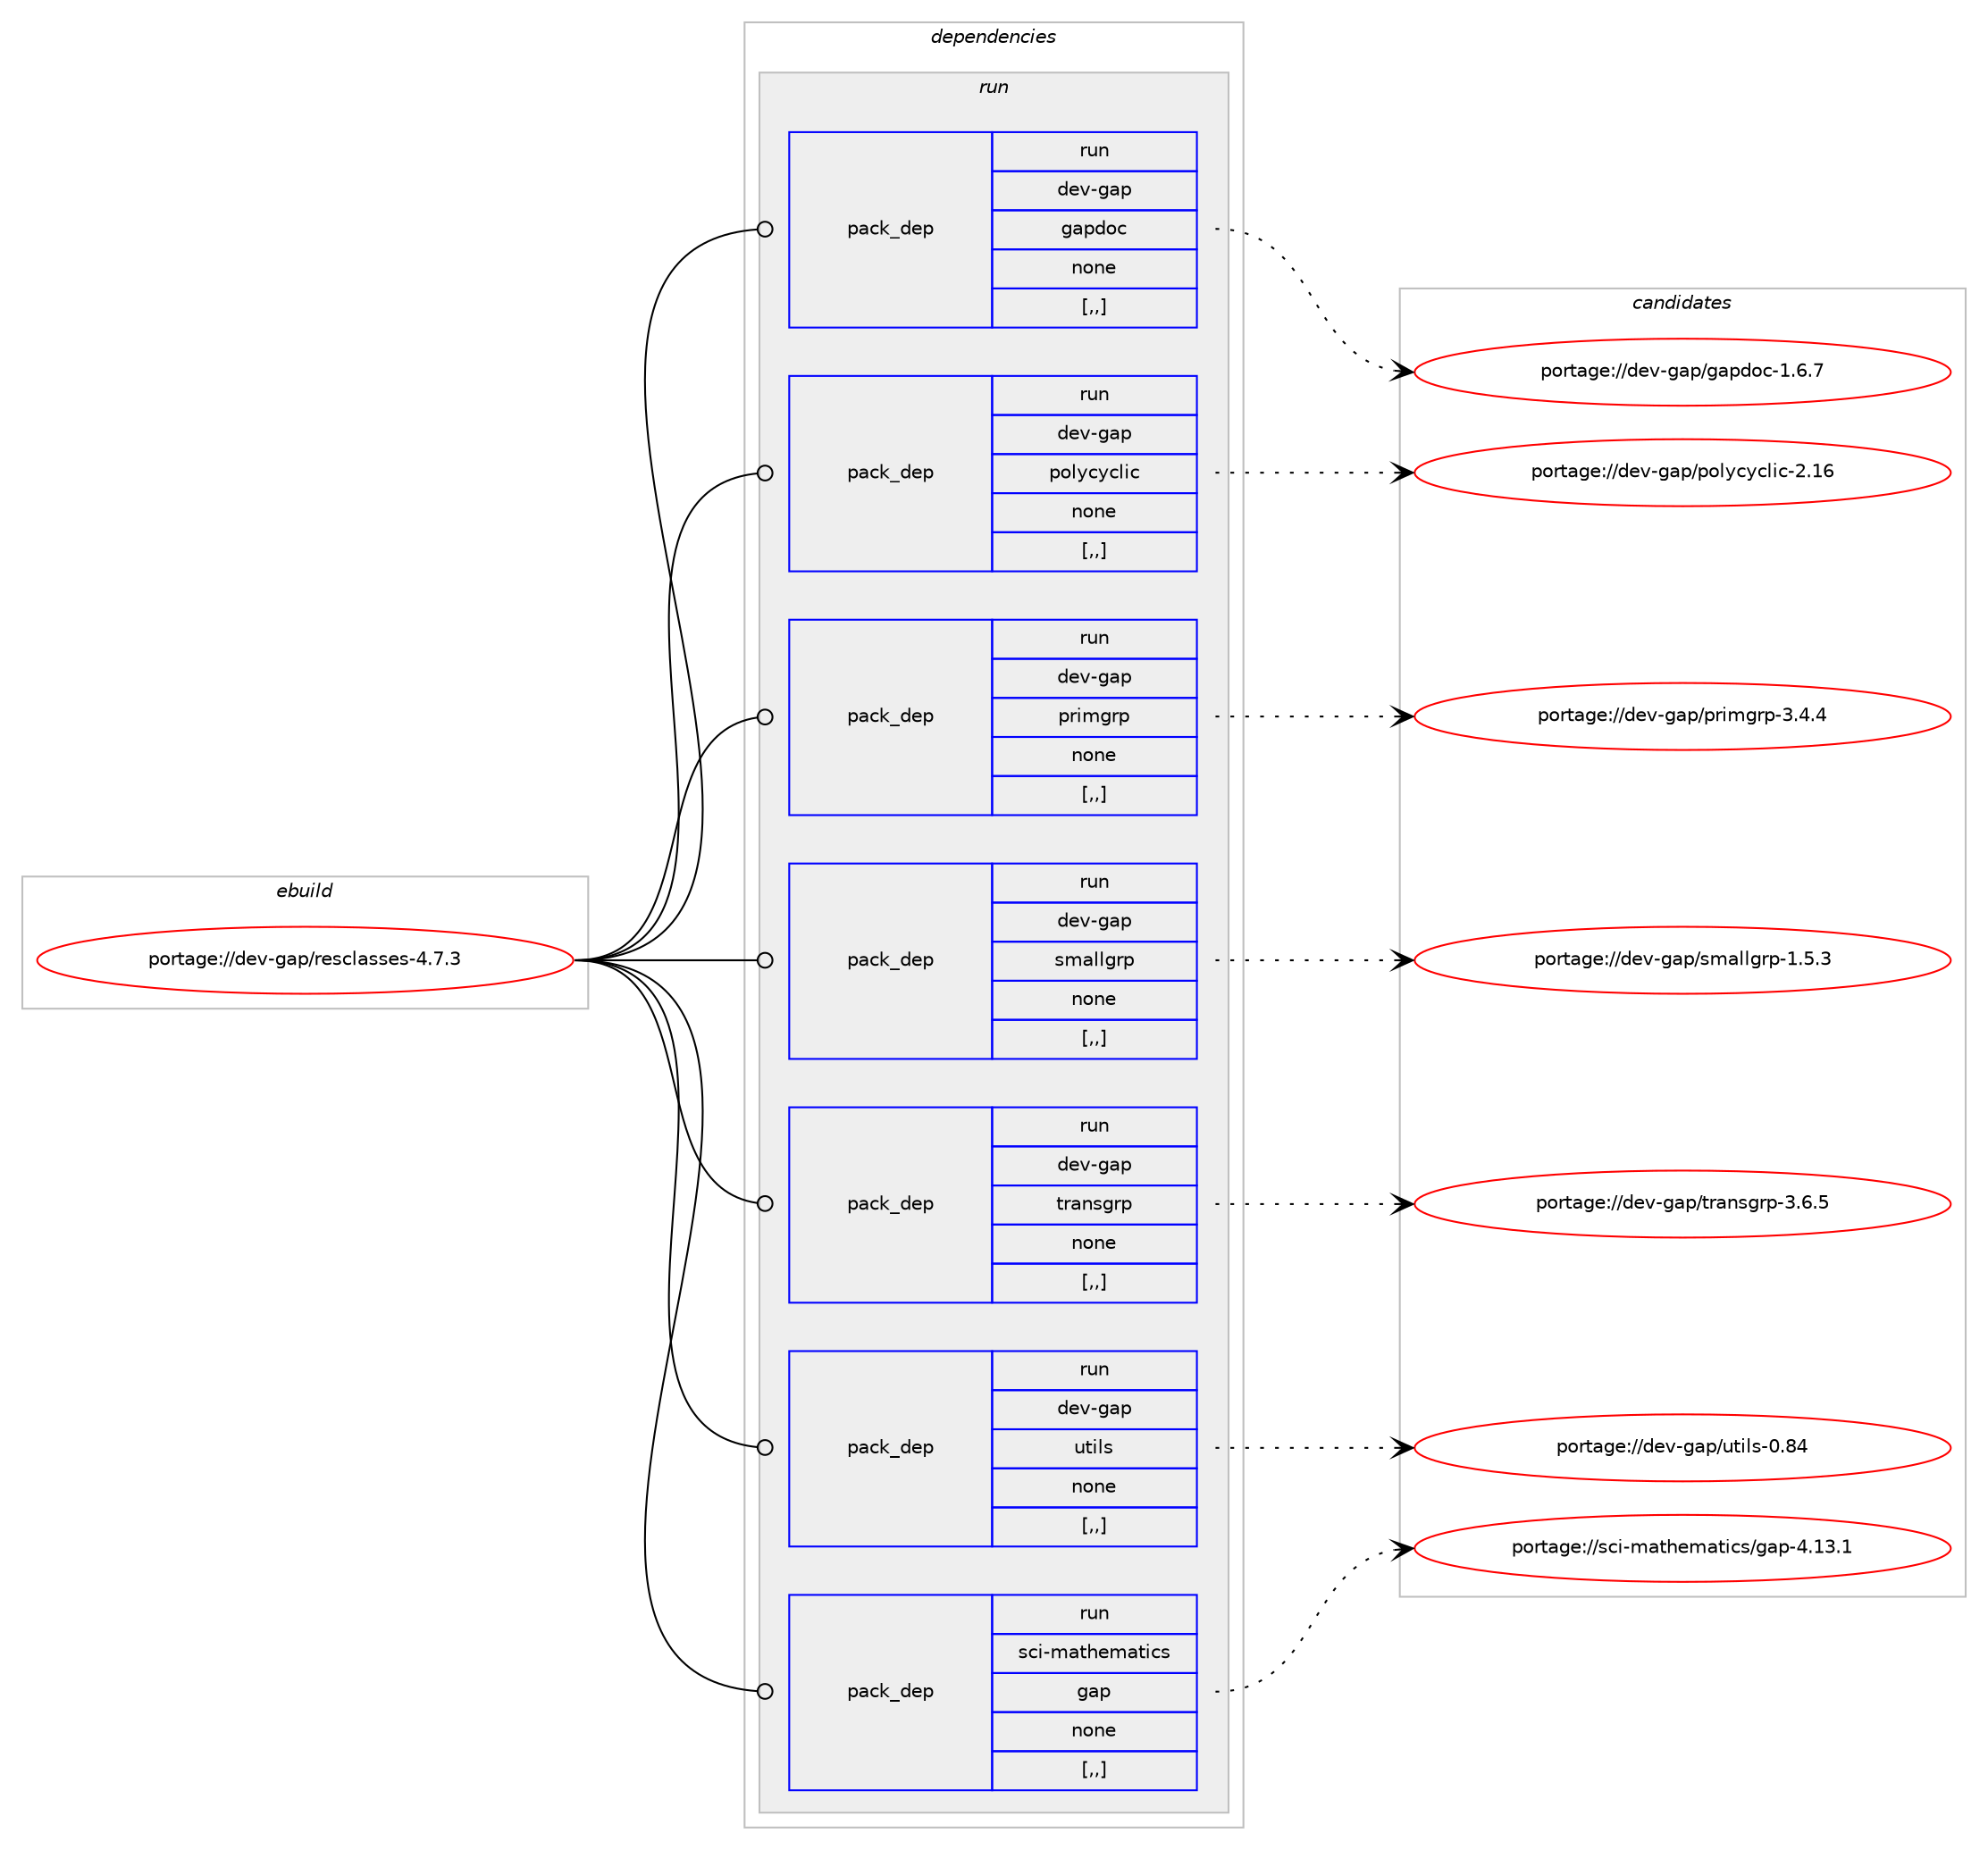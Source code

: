 digraph prolog {

# *************
# Graph options
# *************

newrank=true;
concentrate=true;
compound=true;
graph [rankdir=LR,fontname=Helvetica,fontsize=10,ranksep=1.5];#, ranksep=2.5, nodesep=0.2];
edge  [arrowhead=vee];
node  [fontname=Helvetica,fontsize=10];

# **********
# The ebuild
# **********

subgraph cluster_leftcol {
color=gray;
label=<<i>ebuild</i>>;
id [label="portage://dev-gap/resclasses-4.7.3", color=red, width=4, href="../dev-gap/resclasses-4.7.3.svg"];
}

# ****************
# The dependencies
# ****************

subgraph cluster_midcol {
color=gray;
label=<<i>dependencies</i>>;
subgraph cluster_compile {
fillcolor="#eeeeee";
style=filled;
label=<<i>compile</i>>;
}
subgraph cluster_compileandrun {
fillcolor="#eeeeee";
style=filled;
label=<<i>compile and run</i>>;
}
subgraph cluster_run {
fillcolor="#eeeeee";
style=filled;
label=<<i>run</i>>;
subgraph pack55207 {
dependency76188 [label=<<TABLE BORDER="0" CELLBORDER="1" CELLSPACING="0" CELLPADDING="4" WIDTH="220"><TR><TD ROWSPAN="6" CELLPADDING="30">pack_dep</TD></TR><TR><TD WIDTH="110">run</TD></TR><TR><TD>dev-gap</TD></TR><TR><TD>gapdoc</TD></TR><TR><TD>none</TD></TR><TR><TD>[,,]</TD></TR></TABLE>>, shape=none, color=blue];
}
id:e -> dependency76188:w [weight=20,style="solid",arrowhead="odot"];
subgraph pack55208 {
dependency76189 [label=<<TABLE BORDER="0" CELLBORDER="1" CELLSPACING="0" CELLPADDING="4" WIDTH="220"><TR><TD ROWSPAN="6" CELLPADDING="30">pack_dep</TD></TR><TR><TD WIDTH="110">run</TD></TR><TR><TD>dev-gap</TD></TR><TR><TD>polycyclic</TD></TR><TR><TD>none</TD></TR><TR><TD>[,,]</TD></TR></TABLE>>, shape=none, color=blue];
}
id:e -> dependency76189:w [weight=20,style="solid",arrowhead="odot"];
subgraph pack55209 {
dependency76190 [label=<<TABLE BORDER="0" CELLBORDER="1" CELLSPACING="0" CELLPADDING="4" WIDTH="220"><TR><TD ROWSPAN="6" CELLPADDING="30">pack_dep</TD></TR><TR><TD WIDTH="110">run</TD></TR><TR><TD>dev-gap</TD></TR><TR><TD>primgrp</TD></TR><TR><TD>none</TD></TR><TR><TD>[,,]</TD></TR></TABLE>>, shape=none, color=blue];
}
id:e -> dependency76190:w [weight=20,style="solid",arrowhead="odot"];
subgraph pack55210 {
dependency76191 [label=<<TABLE BORDER="0" CELLBORDER="1" CELLSPACING="0" CELLPADDING="4" WIDTH="220"><TR><TD ROWSPAN="6" CELLPADDING="30">pack_dep</TD></TR><TR><TD WIDTH="110">run</TD></TR><TR><TD>dev-gap</TD></TR><TR><TD>smallgrp</TD></TR><TR><TD>none</TD></TR><TR><TD>[,,]</TD></TR></TABLE>>, shape=none, color=blue];
}
id:e -> dependency76191:w [weight=20,style="solid",arrowhead="odot"];
subgraph pack55211 {
dependency76192 [label=<<TABLE BORDER="0" CELLBORDER="1" CELLSPACING="0" CELLPADDING="4" WIDTH="220"><TR><TD ROWSPAN="6" CELLPADDING="30">pack_dep</TD></TR><TR><TD WIDTH="110">run</TD></TR><TR><TD>dev-gap</TD></TR><TR><TD>transgrp</TD></TR><TR><TD>none</TD></TR><TR><TD>[,,]</TD></TR></TABLE>>, shape=none, color=blue];
}
id:e -> dependency76192:w [weight=20,style="solid",arrowhead="odot"];
subgraph pack55212 {
dependency76193 [label=<<TABLE BORDER="0" CELLBORDER="1" CELLSPACING="0" CELLPADDING="4" WIDTH="220"><TR><TD ROWSPAN="6" CELLPADDING="30">pack_dep</TD></TR><TR><TD WIDTH="110">run</TD></TR><TR><TD>dev-gap</TD></TR><TR><TD>utils</TD></TR><TR><TD>none</TD></TR><TR><TD>[,,]</TD></TR></TABLE>>, shape=none, color=blue];
}
id:e -> dependency76193:w [weight=20,style="solid",arrowhead="odot"];
subgraph pack55213 {
dependency76194 [label=<<TABLE BORDER="0" CELLBORDER="1" CELLSPACING="0" CELLPADDING="4" WIDTH="220"><TR><TD ROWSPAN="6" CELLPADDING="30">pack_dep</TD></TR><TR><TD WIDTH="110">run</TD></TR><TR><TD>sci-mathematics</TD></TR><TR><TD>gap</TD></TR><TR><TD>none</TD></TR><TR><TD>[,,]</TD></TR></TABLE>>, shape=none, color=blue];
}
id:e -> dependency76194:w [weight=20,style="solid",arrowhead="odot"];
}
}

# **************
# The candidates
# **************

subgraph cluster_choices {
rank=same;
color=gray;
label=<<i>candidates</i>>;

subgraph choice55207 {
color=black;
nodesep=1;
choice1001011184510397112471039711210011199454946544655 [label="portage://dev-gap/gapdoc-1.6.7", color=red, width=4,href="../dev-gap/gapdoc-1.6.7.svg"];
dependency76188:e -> choice1001011184510397112471039711210011199454946544655:w [style=dotted,weight="100"];
}
subgraph choice55208 {
color=black;
nodesep=1;
choice1001011184510397112471121111081219912199108105994550464954 [label="portage://dev-gap/polycyclic-2.16", color=red, width=4,href="../dev-gap/polycyclic-2.16.svg"];
dependency76189:e -> choice1001011184510397112471121111081219912199108105994550464954:w [style=dotted,weight="100"];
}
subgraph choice55209 {
color=black;
nodesep=1;
choice100101118451039711247112114105109103114112455146524652 [label="portage://dev-gap/primgrp-3.4.4", color=red, width=4,href="../dev-gap/primgrp-3.4.4.svg"];
dependency76190:e -> choice100101118451039711247112114105109103114112455146524652:w [style=dotted,weight="100"];
}
subgraph choice55210 {
color=black;
nodesep=1;
choice10010111845103971124711510997108108103114112454946534651 [label="portage://dev-gap/smallgrp-1.5.3", color=red, width=4,href="../dev-gap/smallgrp-1.5.3.svg"];
dependency76191:e -> choice10010111845103971124711510997108108103114112454946534651:w [style=dotted,weight="100"];
}
subgraph choice55211 {
color=black;
nodesep=1;
choice10010111845103971124711611497110115103114112455146544653 [label="portage://dev-gap/transgrp-3.6.5", color=red, width=4,href="../dev-gap/transgrp-3.6.5.svg"];
dependency76192:e -> choice10010111845103971124711611497110115103114112455146544653:w [style=dotted,weight="100"];
}
subgraph choice55212 {
color=black;
nodesep=1;
choice1001011184510397112471171161051081154548465652 [label="portage://dev-gap/utils-0.84", color=red, width=4,href="../dev-gap/utils-0.84.svg"];
dependency76193:e -> choice1001011184510397112471171161051081154548465652:w [style=dotted,weight="100"];
}
subgraph choice55213 {
color=black;
nodesep=1;
choice1159910545109971161041011099711610599115471039711245524649514649 [label="portage://sci-mathematics/gap-4.13.1", color=red, width=4,href="../sci-mathematics/gap-4.13.1.svg"];
dependency76194:e -> choice1159910545109971161041011099711610599115471039711245524649514649:w [style=dotted,weight="100"];
}
}

}

